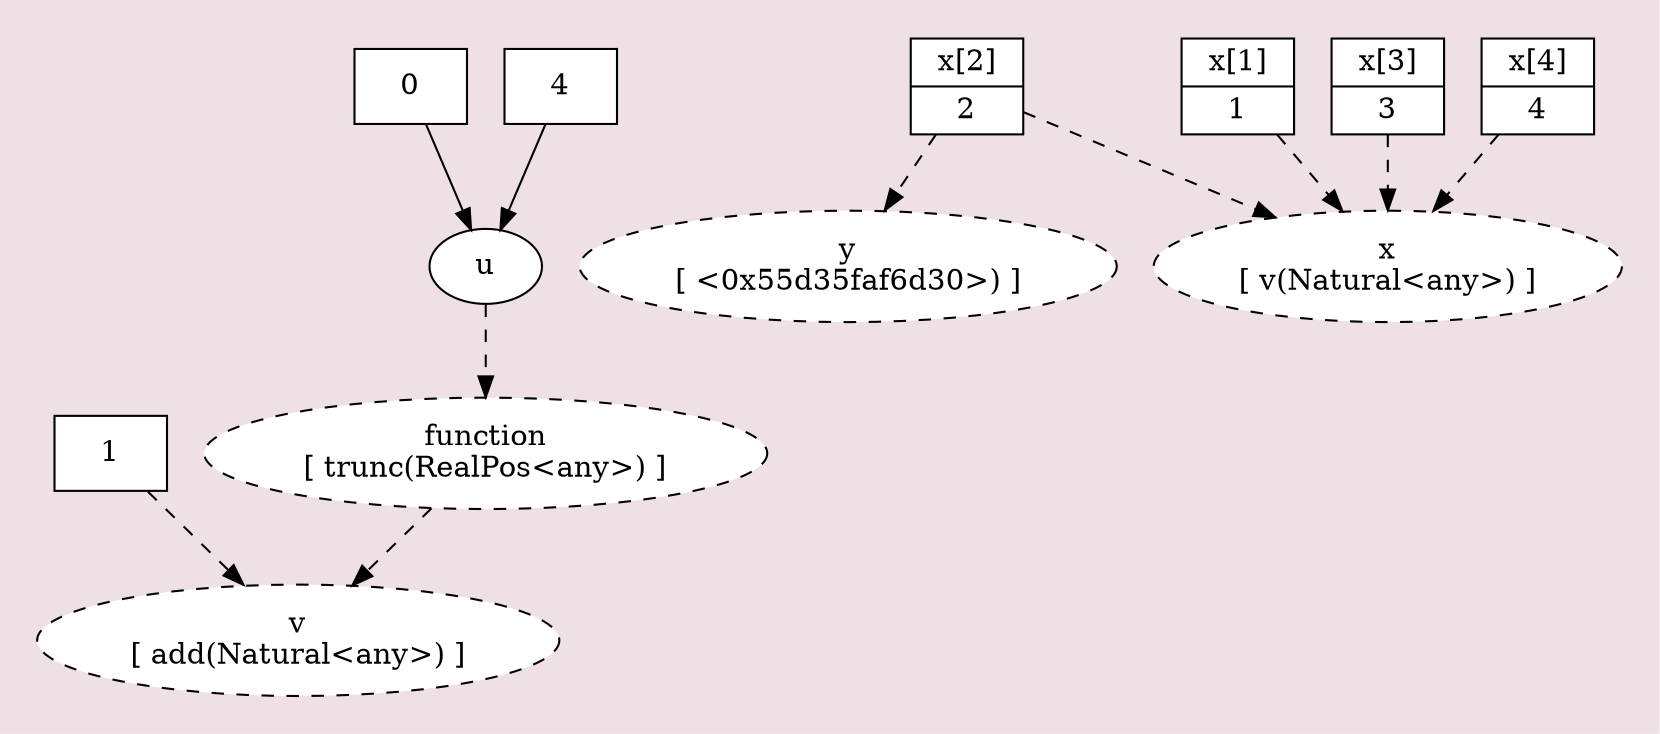 /* Graphical model description in DOT language                                    */
/*    To view graph:                                                              */
/*       open this file in the program Graphviz: http://www.graphviz.org          */
/*       or paste contents into an online viewer: http://stamm-wilbrandt.de/GraphvizFiddle */

digraph REVDAG {
   n_u [shape=oval, style=filled, fillcolor=white, label="u"]
   n_0x55d35faf6620 [shape=box, style=filled, fillcolor=white, label="0"]
   n_0x55d35faf67e0 [shape=box, style=filled, fillcolor=white, label="4"]
   n_0x55d35faf69e0 [shape=oval, style="dashed,filled", fillcolor=white, label="function\n[ trunc(RealPos<any>) ]"]
   n_v [shape=oval, style="dashed,filled", fillcolor=white, label="v\n[ add(Natural<any>) ]"]
   n_0x55d35faf7180 [shape=box, style=filled, fillcolor=white, label="1"]
   n_y [shape=oval, style="dashed,filled", fillcolor=white, label="y\n[ <0x55d35faf6d30>) ]"]
   n_x_2 [shape=record, style=filled, fillcolor=white, label="{x[2]|2}"]
   n_x [shape=oval, style="dashed,filled", fillcolor=white, label="x\n[ v(Natural<any>) ]"]
   n_x_1 [shape=record, style=filled, fillcolor=white, label="{x[1]|1}"]
   n_x_2 [shape=record, style=filled, fillcolor=white, label="{x[2]|2}"]
   n_x_3 [shape=record, style=filled, fillcolor=white, label="{x[3]|3}"]
   n_x_4 [shape=record, style=filled, fillcolor=white, label="{x[4]|4}"]
   n_u -> n_0x55d35faf69e0[style=dashed]
   n_0x55d35faf6620 -> n_u
   n_0x55d35faf67e0 -> n_u
   n_0x55d35faf69e0 -> n_v[style=dashed]
   n_0x55d35faf7180 -> n_v[style=dashed]
   n_x_2 -> n_y[style=dashed]
   n_x_1 -> n_x[style=dashed]
   n_x_2 -> n_x[style=dashed]
   n_x_3 -> n_x[style=dashed]
   n_x_4 -> n_x[style=dashed]
   graph [bgcolor=lavenderblush2, pad=0.25]
}